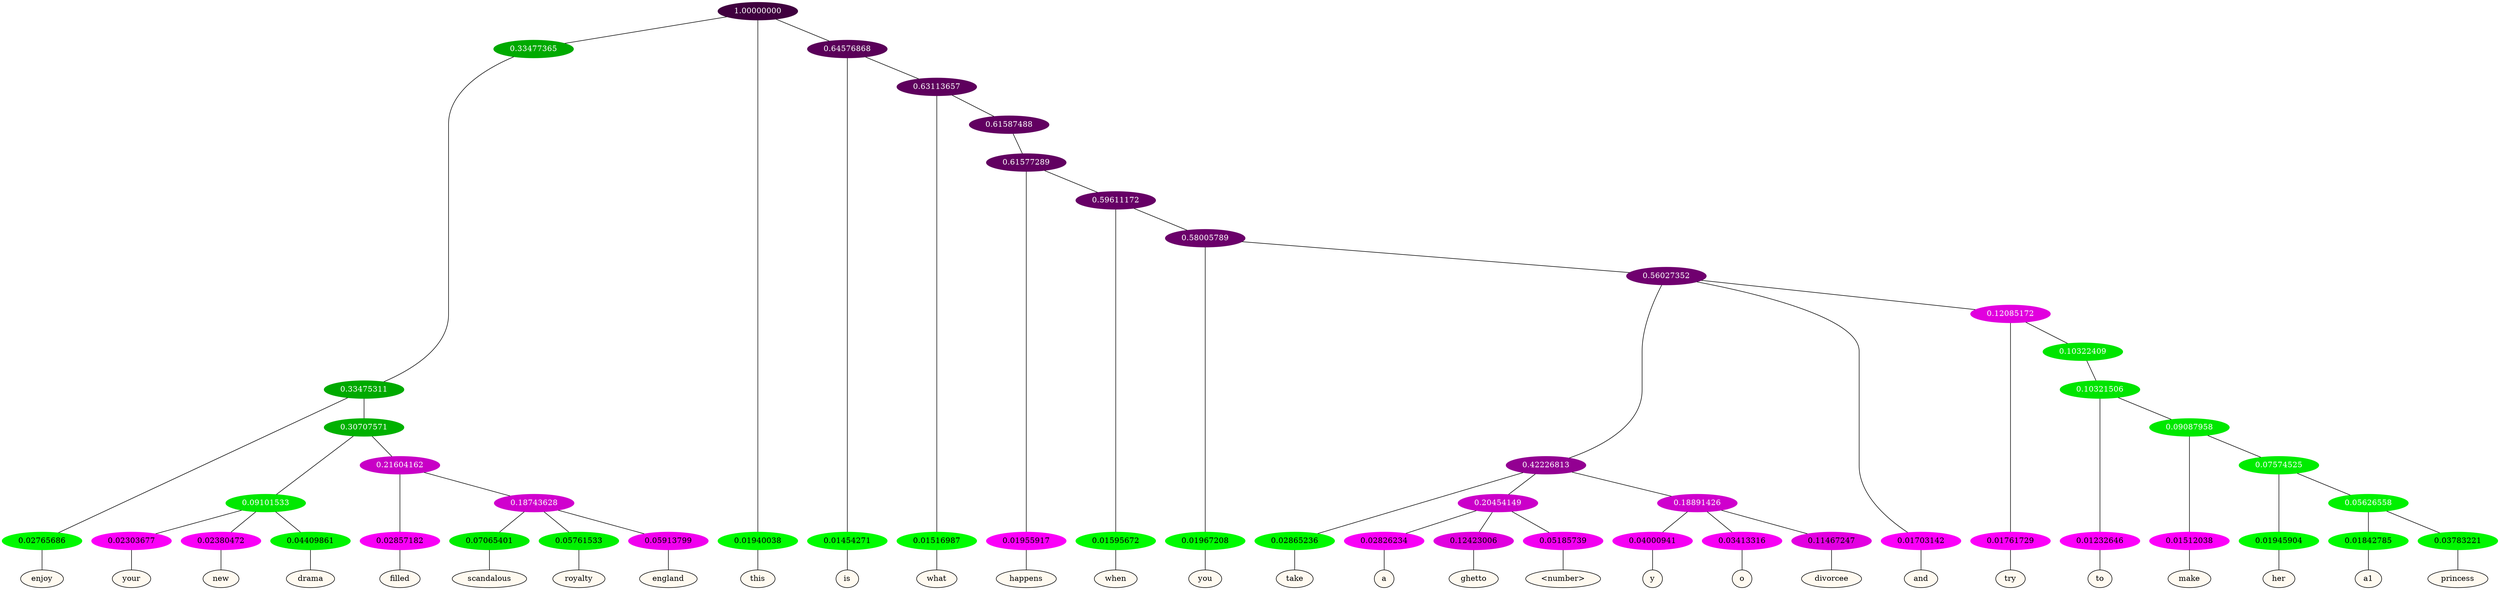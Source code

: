 graph {
	node [format=png height=0.15 nodesep=0.001 ordering=out overlap=prism overlap_scaling=0.01 ranksep=0.001 ratio=0.2 style=filled width=0.15]
	{
		rank=same
		a_w_7 [label=enjoy color=black fillcolor=floralwhite style="filled,solid"]
		a_w_14 [label=your color=black fillcolor=floralwhite style="filled,solid"]
		a_w_15 [label=new color=black fillcolor=floralwhite style="filled,solid"]
		a_w_16 [label=drama color=black fillcolor=floralwhite style="filled,solid"]
		a_w_17 [label=filled color=black fillcolor=floralwhite style="filled,solid"]
		a_w_21 [label=scandalous color=black fillcolor=floralwhite style="filled,solid"]
		a_w_22 [label=royalty color=black fillcolor=floralwhite style="filled,solid"]
		a_w_23 [label=england color=black fillcolor=floralwhite style="filled,solid"]
		a_w_2 [label=this color=black fillcolor=floralwhite style="filled,solid"]
		a_w_5 [label=is color=black fillcolor=floralwhite style="filled,solid"]
		a_w_9 [label=what color=black fillcolor=floralwhite style="filled,solid"]
		a_w_19 [label=happens color=black fillcolor=floralwhite style="filled,solid"]
		a_w_24 [label=when color=black fillcolor=floralwhite style="filled,solid"]
		a_w_26 [label=you color=black fillcolor=floralwhite style="filled,solid"]
		a_w_31 [label=take color=black fillcolor=floralwhite style="filled,solid"]
		a_w_36 [label=a color=black fillcolor=floralwhite style="filled,solid"]
		a_w_37 [label=ghetto color=black fillcolor=floralwhite style="filled,solid"]
		a_w_38 [label="\<number\>" color=black fillcolor=floralwhite style="filled,solid"]
		a_w_39 [label=y color=black fillcolor=floralwhite style="filled,solid"]
		a_w_40 [label=o color=black fillcolor=floralwhite style="filled,solid"]
		a_w_41 [label=divorcee color=black fillcolor=floralwhite style="filled,solid"]
		a_w_29 [label=and color=black fillcolor=floralwhite style="filled,solid"]
		a_w_34 [label=try color=black fillcolor=floralwhite style="filled,solid"]
		a_w_43 [label=to color=black fillcolor=floralwhite style="filled,solid"]
		a_w_45 [label=make color=black fillcolor=floralwhite style="filled,solid"]
		a_w_47 [label=her color=black fillcolor=floralwhite style="filled,solid"]
		a_w_49 [label=a1 color=black fillcolor=floralwhite style="filled,solid"]
		a_w_50 [label=princess color=black fillcolor=floralwhite style="filled,solid"]
	}
	a_n_7 -- a_w_7
	a_n_14 -- a_w_14
	a_n_15 -- a_w_15
	a_n_16 -- a_w_16
	a_n_17 -- a_w_17
	a_n_21 -- a_w_21
	a_n_22 -- a_w_22
	a_n_23 -- a_w_23
	a_n_2 -- a_w_2
	a_n_5 -- a_w_5
	a_n_9 -- a_w_9
	a_n_19 -- a_w_19
	a_n_24 -- a_w_24
	a_n_26 -- a_w_26
	a_n_31 -- a_w_31
	a_n_36 -- a_w_36
	a_n_37 -- a_w_37
	a_n_38 -- a_w_38
	a_n_39 -- a_w_39
	a_n_40 -- a_w_40
	a_n_41 -- a_w_41
	a_n_29 -- a_w_29
	a_n_34 -- a_w_34
	a_n_43 -- a_w_43
	a_n_45 -- a_w_45
	a_n_47 -- a_w_47
	a_n_49 -- a_w_49
	a_n_50 -- a_w_50
	{
		rank=same
		a_n_7 [label=0.02765686 color="0.334 1.000 0.972" fontcolor=black]
		a_n_14 [label=0.02303677 color="0.835 1.000 0.977" fontcolor=black]
		a_n_15 [label=0.02380472 color="0.835 1.000 0.976" fontcolor=black]
		a_n_16 [label=0.04409861 color="0.334 1.000 0.956" fontcolor=black]
		a_n_17 [label=0.02857182 color="0.835 1.000 0.971" fontcolor=black]
		a_n_21 [label=0.07065401 color="0.334 1.000 0.929" fontcolor=black]
		a_n_22 [label=0.05761533 color="0.334 1.000 0.942" fontcolor=black]
		a_n_23 [label=0.05913799 color="0.835 1.000 0.941" fontcolor=black]
		a_n_2 [label=0.01940038 color="0.334 1.000 0.981" fontcolor=black]
		a_n_5 [label=0.01454271 color="0.334 1.000 0.985" fontcolor=black]
		a_n_9 [label=0.01516987 color="0.334 1.000 0.985" fontcolor=black]
		a_n_19 [label=0.01955917 color="0.835 1.000 0.980" fontcolor=black]
		a_n_24 [label=0.01595672 color="0.334 1.000 0.984" fontcolor=black]
		a_n_26 [label=0.01967208 color="0.334 1.000 0.980" fontcolor=black]
		a_n_31 [label=0.02865236 color="0.334 1.000 0.971" fontcolor=black]
		a_n_36 [label=0.02826234 color="0.835 1.000 0.972" fontcolor=black]
		a_n_37 [label=0.12423006 color="0.835 1.000 0.876" fontcolor=black]
		a_n_38 [label=0.05185739 color="0.835 1.000 0.948" fontcolor=black]
		a_n_39 [label=0.04000941 color="0.835 1.000 0.960" fontcolor=black]
		a_n_40 [label=0.03413316 color="0.835 1.000 0.966" fontcolor=black]
		a_n_41 [label=0.11467247 color="0.835 1.000 0.885" fontcolor=black]
		a_n_29 [label=0.01703142 color="0.835 1.000 0.983" fontcolor=black]
		a_n_34 [label=0.01761729 color="0.835 1.000 0.982" fontcolor=black]
		a_n_43 [label=0.01232646 color="0.835 1.000 0.988" fontcolor=black]
		a_n_45 [label=0.01512038 color="0.835 1.000 0.985" fontcolor=black]
		a_n_47 [label=0.01945904 color="0.334 1.000 0.981" fontcolor=black]
		a_n_49 [label=0.01842785 color="0.334 1.000 0.982" fontcolor=black]
		a_n_50 [label=0.03783221 color="0.334 1.000 0.962" fontcolor=black]
	}
	a_n_0 [label=1.00000000 color="0.835 1.000 0.250" fontcolor=grey99]
	a_n_1 [label=0.33477365 color="0.334 1.000 0.665" fontcolor=grey99]
	a_n_0 -- a_n_1
	a_n_0 -- a_n_2
	a_n_3 [label=0.64576868 color="0.835 1.000 0.354" fontcolor=grey99]
	a_n_0 -- a_n_3
	a_n_4 [label=0.33475311 color="0.334 1.000 0.665" fontcolor=grey99]
	a_n_1 -- a_n_4
	a_n_3 -- a_n_5
	a_n_6 [label=0.63113657 color="0.835 1.000 0.369" fontcolor=grey99]
	a_n_3 -- a_n_6
	a_n_4 -- a_n_7
	a_n_8 [label=0.30707571 color="0.334 1.000 0.693" fontcolor=grey99]
	a_n_4 -- a_n_8
	a_n_6 -- a_n_9
	a_n_10 [label=0.61587488 color="0.835 1.000 0.384" fontcolor=grey99]
	a_n_6 -- a_n_10
	a_n_11 [label=0.09101533 color="0.334 1.000 0.909" fontcolor=grey99]
	a_n_8 -- a_n_11
	a_n_12 [label=0.21604162 color="0.835 1.000 0.784" fontcolor=grey99]
	a_n_8 -- a_n_12
	a_n_13 [label=0.61577289 color="0.835 1.000 0.384" fontcolor=grey99]
	a_n_10 -- a_n_13
	a_n_11 -- a_n_14
	a_n_11 -- a_n_15
	a_n_11 -- a_n_16
	a_n_12 -- a_n_17
	a_n_18 [label=0.18743628 color="0.835 1.000 0.813" fontcolor=grey99]
	a_n_12 -- a_n_18
	a_n_13 -- a_n_19
	a_n_20 [label=0.59611172 color="0.835 1.000 0.404" fontcolor=grey99]
	a_n_13 -- a_n_20
	a_n_18 -- a_n_21
	a_n_18 -- a_n_22
	a_n_18 -- a_n_23
	a_n_20 -- a_n_24
	a_n_25 [label=0.58005789 color="0.835 1.000 0.420" fontcolor=grey99]
	a_n_20 -- a_n_25
	a_n_25 -- a_n_26
	a_n_27 [label=0.56027352 color="0.835 1.000 0.440" fontcolor=grey99]
	a_n_25 -- a_n_27
	a_n_28 [label=0.42226813 color="0.835 1.000 0.578" fontcolor=grey99]
	a_n_27 -- a_n_28
	a_n_27 -- a_n_29
	a_n_30 [label=0.12085172 color="0.835 1.000 0.879" fontcolor=grey99]
	a_n_27 -- a_n_30
	a_n_28 -- a_n_31
	a_n_32 [label=0.20454149 color="0.835 1.000 0.795" fontcolor=grey99]
	a_n_28 -- a_n_32
	a_n_33 [label=0.18891426 color="0.835 1.000 0.811" fontcolor=grey99]
	a_n_28 -- a_n_33
	a_n_30 -- a_n_34
	a_n_35 [label=0.10322409 color="0.334 1.000 0.897" fontcolor=grey99]
	a_n_30 -- a_n_35
	a_n_32 -- a_n_36
	a_n_32 -- a_n_37
	a_n_32 -- a_n_38
	a_n_33 -- a_n_39
	a_n_33 -- a_n_40
	a_n_33 -- a_n_41
	a_n_42 [label=0.10321506 color="0.334 1.000 0.897" fontcolor=grey99]
	a_n_35 -- a_n_42
	a_n_42 -- a_n_43
	a_n_44 [label=0.09087958 color="0.334 1.000 0.909" fontcolor=grey99]
	a_n_42 -- a_n_44
	a_n_44 -- a_n_45
	a_n_46 [label=0.07574525 color="0.334 1.000 0.924" fontcolor=grey99]
	a_n_44 -- a_n_46
	a_n_46 -- a_n_47
	a_n_48 [label=0.05626558 color="0.334 1.000 0.944" fontcolor=grey99]
	a_n_46 -- a_n_48
	a_n_48 -- a_n_49
	a_n_48 -- a_n_50
}
